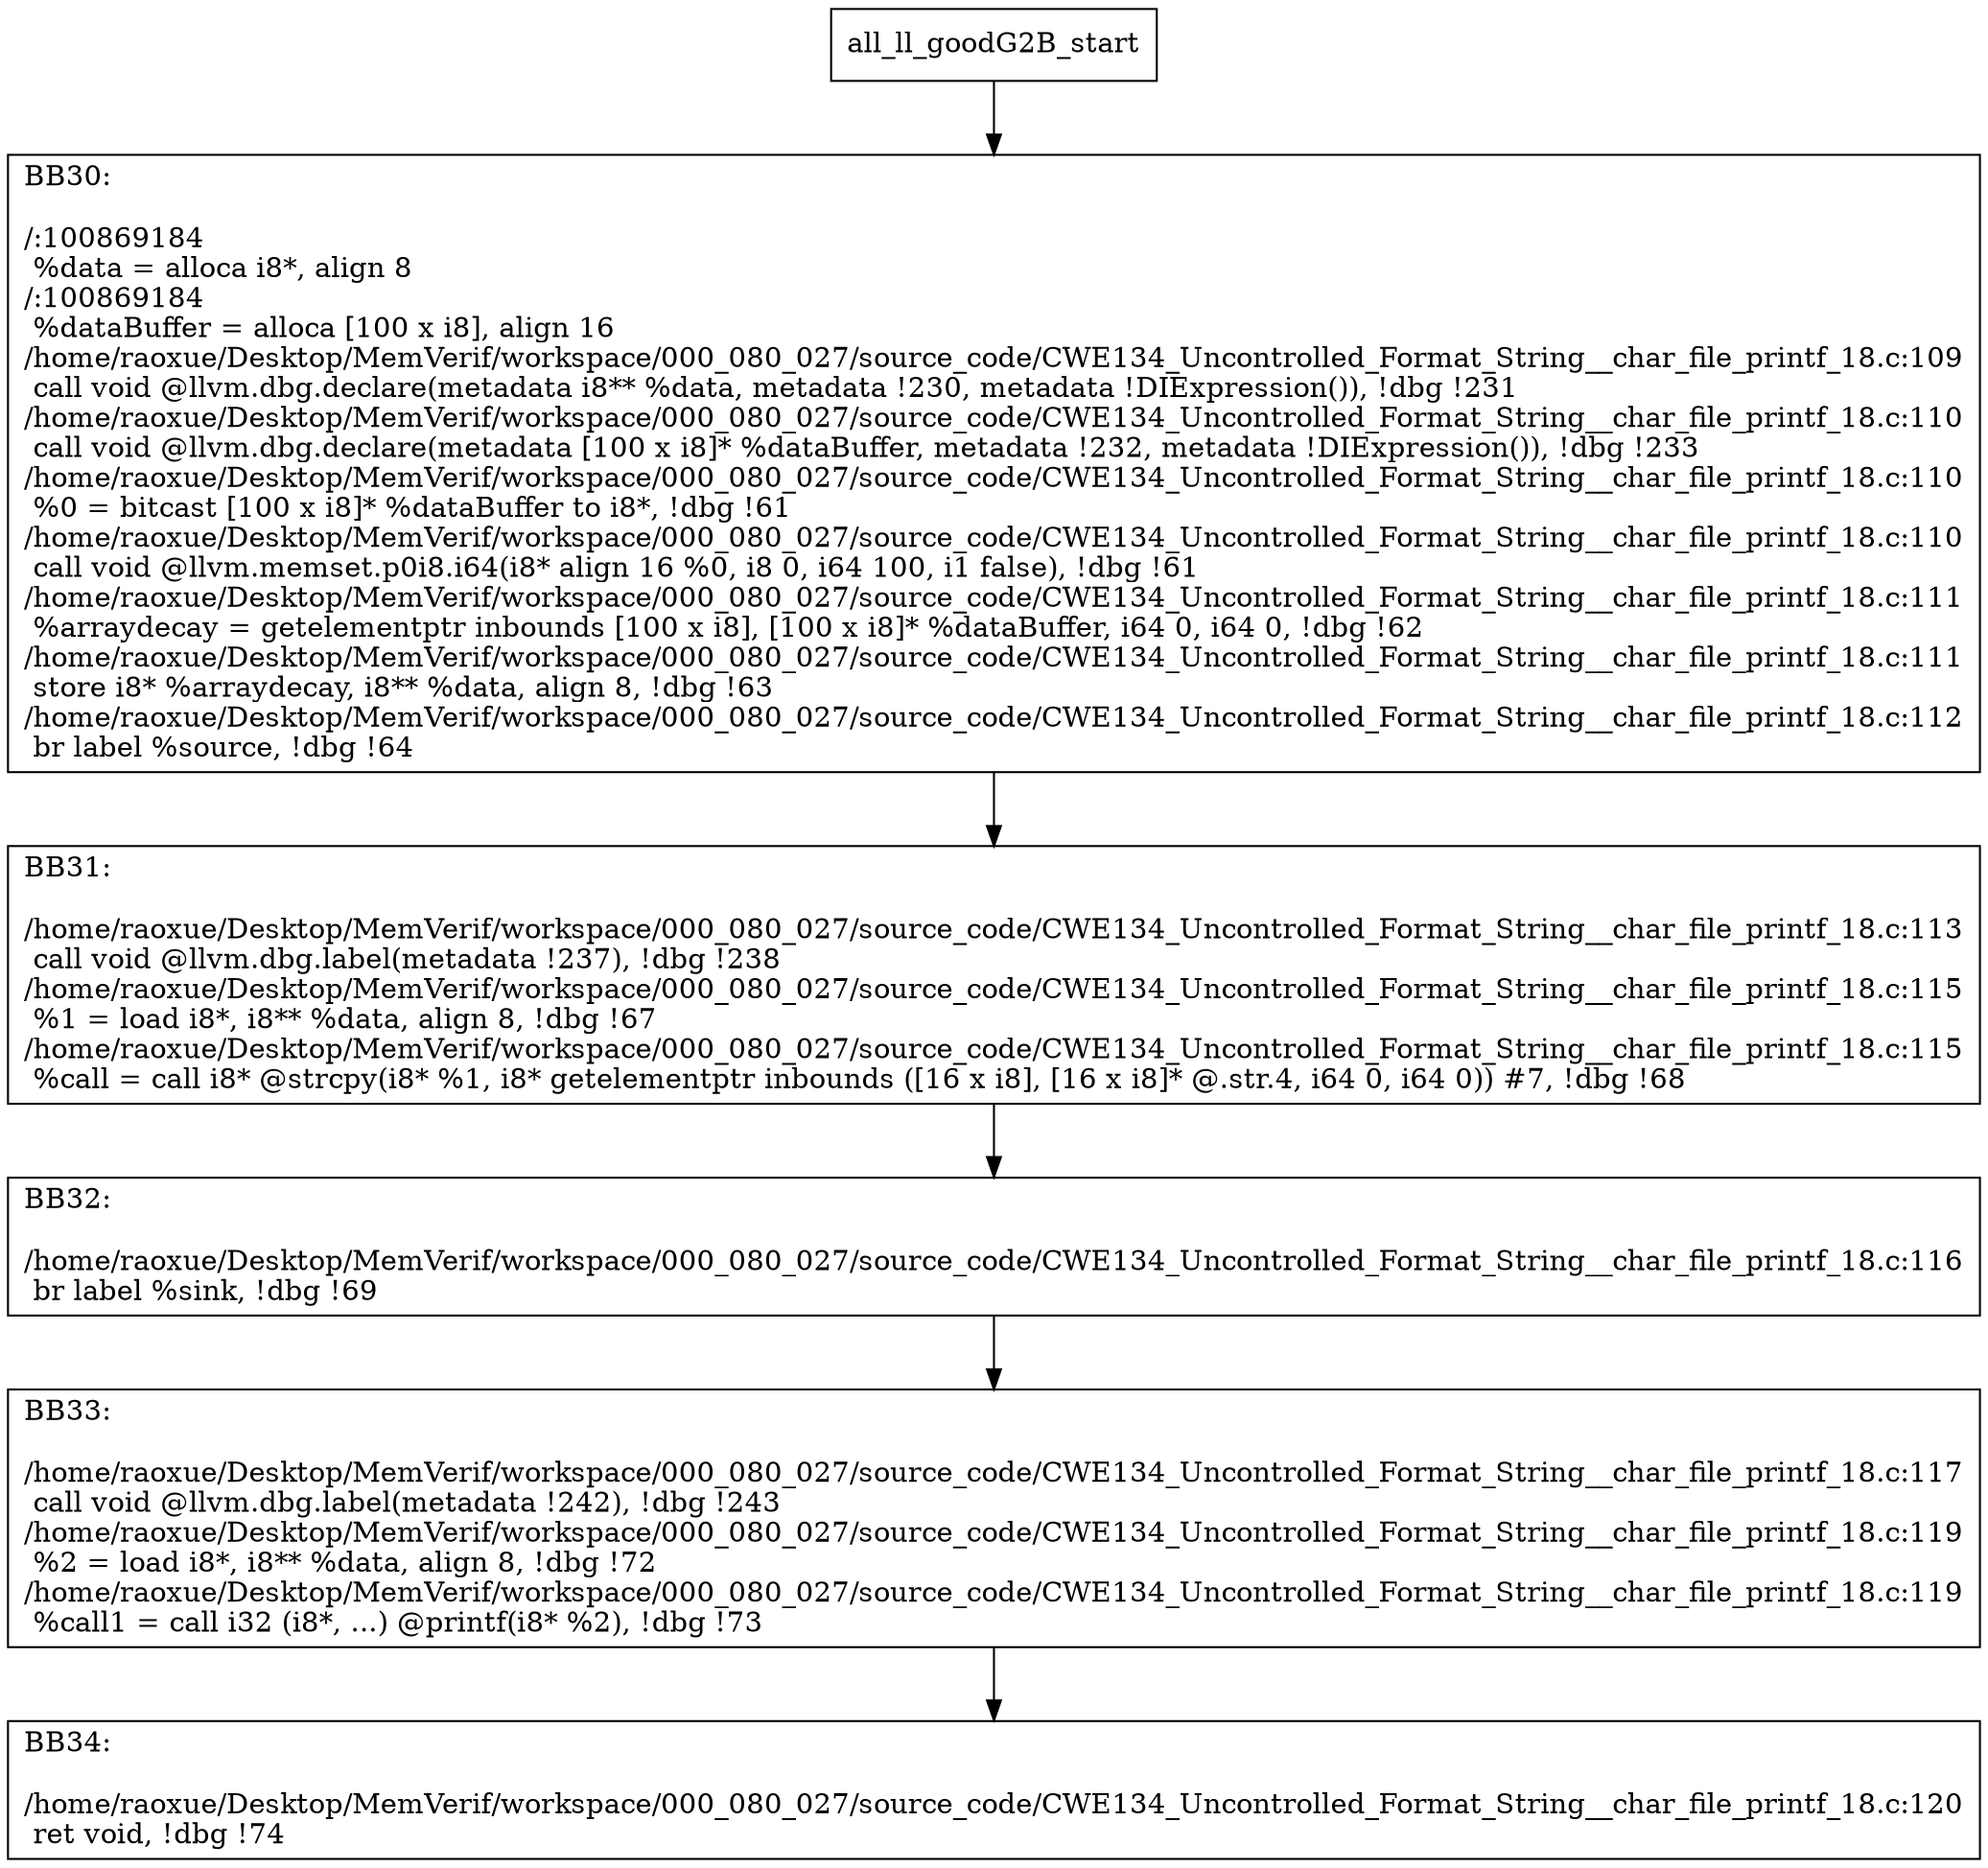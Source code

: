 digraph "CFG for'all_ll_goodG2B' function" {
	BBall_ll_goodG2B_start[shape=record,label="{all_ll_goodG2B_start}"];
	BBall_ll_goodG2B_start-> all_ll_goodG2BBB30;
	all_ll_goodG2BBB30 [shape=record, label="{BB30:\l\l/:100869184\l
  %data = alloca i8*, align 8\l
/:100869184\l
  %dataBuffer = alloca [100 x i8], align 16\l
/home/raoxue/Desktop/MemVerif/workspace/000_080_027/source_code/CWE134_Uncontrolled_Format_String__char_file_printf_18.c:109\l
  call void @llvm.dbg.declare(metadata i8** %data, metadata !230, metadata !DIExpression()), !dbg !231\l
/home/raoxue/Desktop/MemVerif/workspace/000_080_027/source_code/CWE134_Uncontrolled_Format_String__char_file_printf_18.c:110\l
  call void @llvm.dbg.declare(metadata [100 x i8]* %dataBuffer, metadata !232, metadata !DIExpression()), !dbg !233\l
/home/raoxue/Desktop/MemVerif/workspace/000_080_027/source_code/CWE134_Uncontrolled_Format_String__char_file_printf_18.c:110\l
  %0 = bitcast [100 x i8]* %dataBuffer to i8*, !dbg !61\l
/home/raoxue/Desktop/MemVerif/workspace/000_080_027/source_code/CWE134_Uncontrolled_Format_String__char_file_printf_18.c:110\l
  call void @llvm.memset.p0i8.i64(i8* align 16 %0, i8 0, i64 100, i1 false), !dbg !61\l
/home/raoxue/Desktop/MemVerif/workspace/000_080_027/source_code/CWE134_Uncontrolled_Format_String__char_file_printf_18.c:111\l
  %arraydecay = getelementptr inbounds [100 x i8], [100 x i8]* %dataBuffer, i64 0, i64 0, !dbg !62\l
/home/raoxue/Desktop/MemVerif/workspace/000_080_027/source_code/CWE134_Uncontrolled_Format_String__char_file_printf_18.c:111\l
  store i8* %arraydecay, i8** %data, align 8, !dbg !63\l
/home/raoxue/Desktop/MemVerif/workspace/000_080_027/source_code/CWE134_Uncontrolled_Format_String__char_file_printf_18.c:112\l
  br label %source, !dbg !64\l
}"];
	all_ll_goodG2BBB30-> all_ll_goodG2BBB31;
	all_ll_goodG2BBB31 [shape=record, label="{BB31:\l\l/home/raoxue/Desktop/MemVerif/workspace/000_080_027/source_code/CWE134_Uncontrolled_Format_String__char_file_printf_18.c:113\l
  call void @llvm.dbg.label(metadata !237), !dbg !238\l
/home/raoxue/Desktop/MemVerif/workspace/000_080_027/source_code/CWE134_Uncontrolled_Format_String__char_file_printf_18.c:115\l
  %1 = load i8*, i8** %data, align 8, !dbg !67\l
/home/raoxue/Desktop/MemVerif/workspace/000_080_027/source_code/CWE134_Uncontrolled_Format_String__char_file_printf_18.c:115\l
  %call = call i8* @strcpy(i8* %1, i8* getelementptr inbounds ([16 x i8], [16 x i8]* @.str.4, i64 0, i64 0)) #7, !dbg !68\l
}"];
	all_ll_goodG2BBB31-> all_ll_goodG2BBB32;
	all_ll_goodG2BBB32 [shape=record, label="{BB32:\l\l/home/raoxue/Desktop/MemVerif/workspace/000_080_027/source_code/CWE134_Uncontrolled_Format_String__char_file_printf_18.c:116\l
  br label %sink, !dbg !69\l
}"];
	all_ll_goodG2BBB32-> all_ll_goodG2BBB33;
	all_ll_goodG2BBB33 [shape=record, label="{BB33:\l\l/home/raoxue/Desktop/MemVerif/workspace/000_080_027/source_code/CWE134_Uncontrolled_Format_String__char_file_printf_18.c:117\l
  call void @llvm.dbg.label(metadata !242), !dbg !243\l
/home/raoxue/Desktop/MemVerif/workspace/000_080_027/source_code/CWE134_Uncontrolled_Format_String__char_file_printf_18.c:119\l
  %2 = load i8*, i8** %data, align 8, !dbg !72\l
/home/raoxue/Desktop/MemVerif/workspace/000_080_027/source_code/CWE134_Uncontrolled_Format_String__char_file_printf_18.c:119\l
  %call1 = call i32 (i8*, ...) @printf(i8* %2), !dbg !73\l
}"];
	all_ll_goodG2BBB33-> all_ll_goodG2BBB34;
	all_ll_goodG2BBB34 [shape=record, label="{BB34:\l\l/home/raoxue/Desktop/MemVerif/workspace/000_080_027/source_code/CWE134_Uncontrolled_Format_String__char_file_printf_18.c:120\l
  ret void, !dbg !74\l
}"];
}

